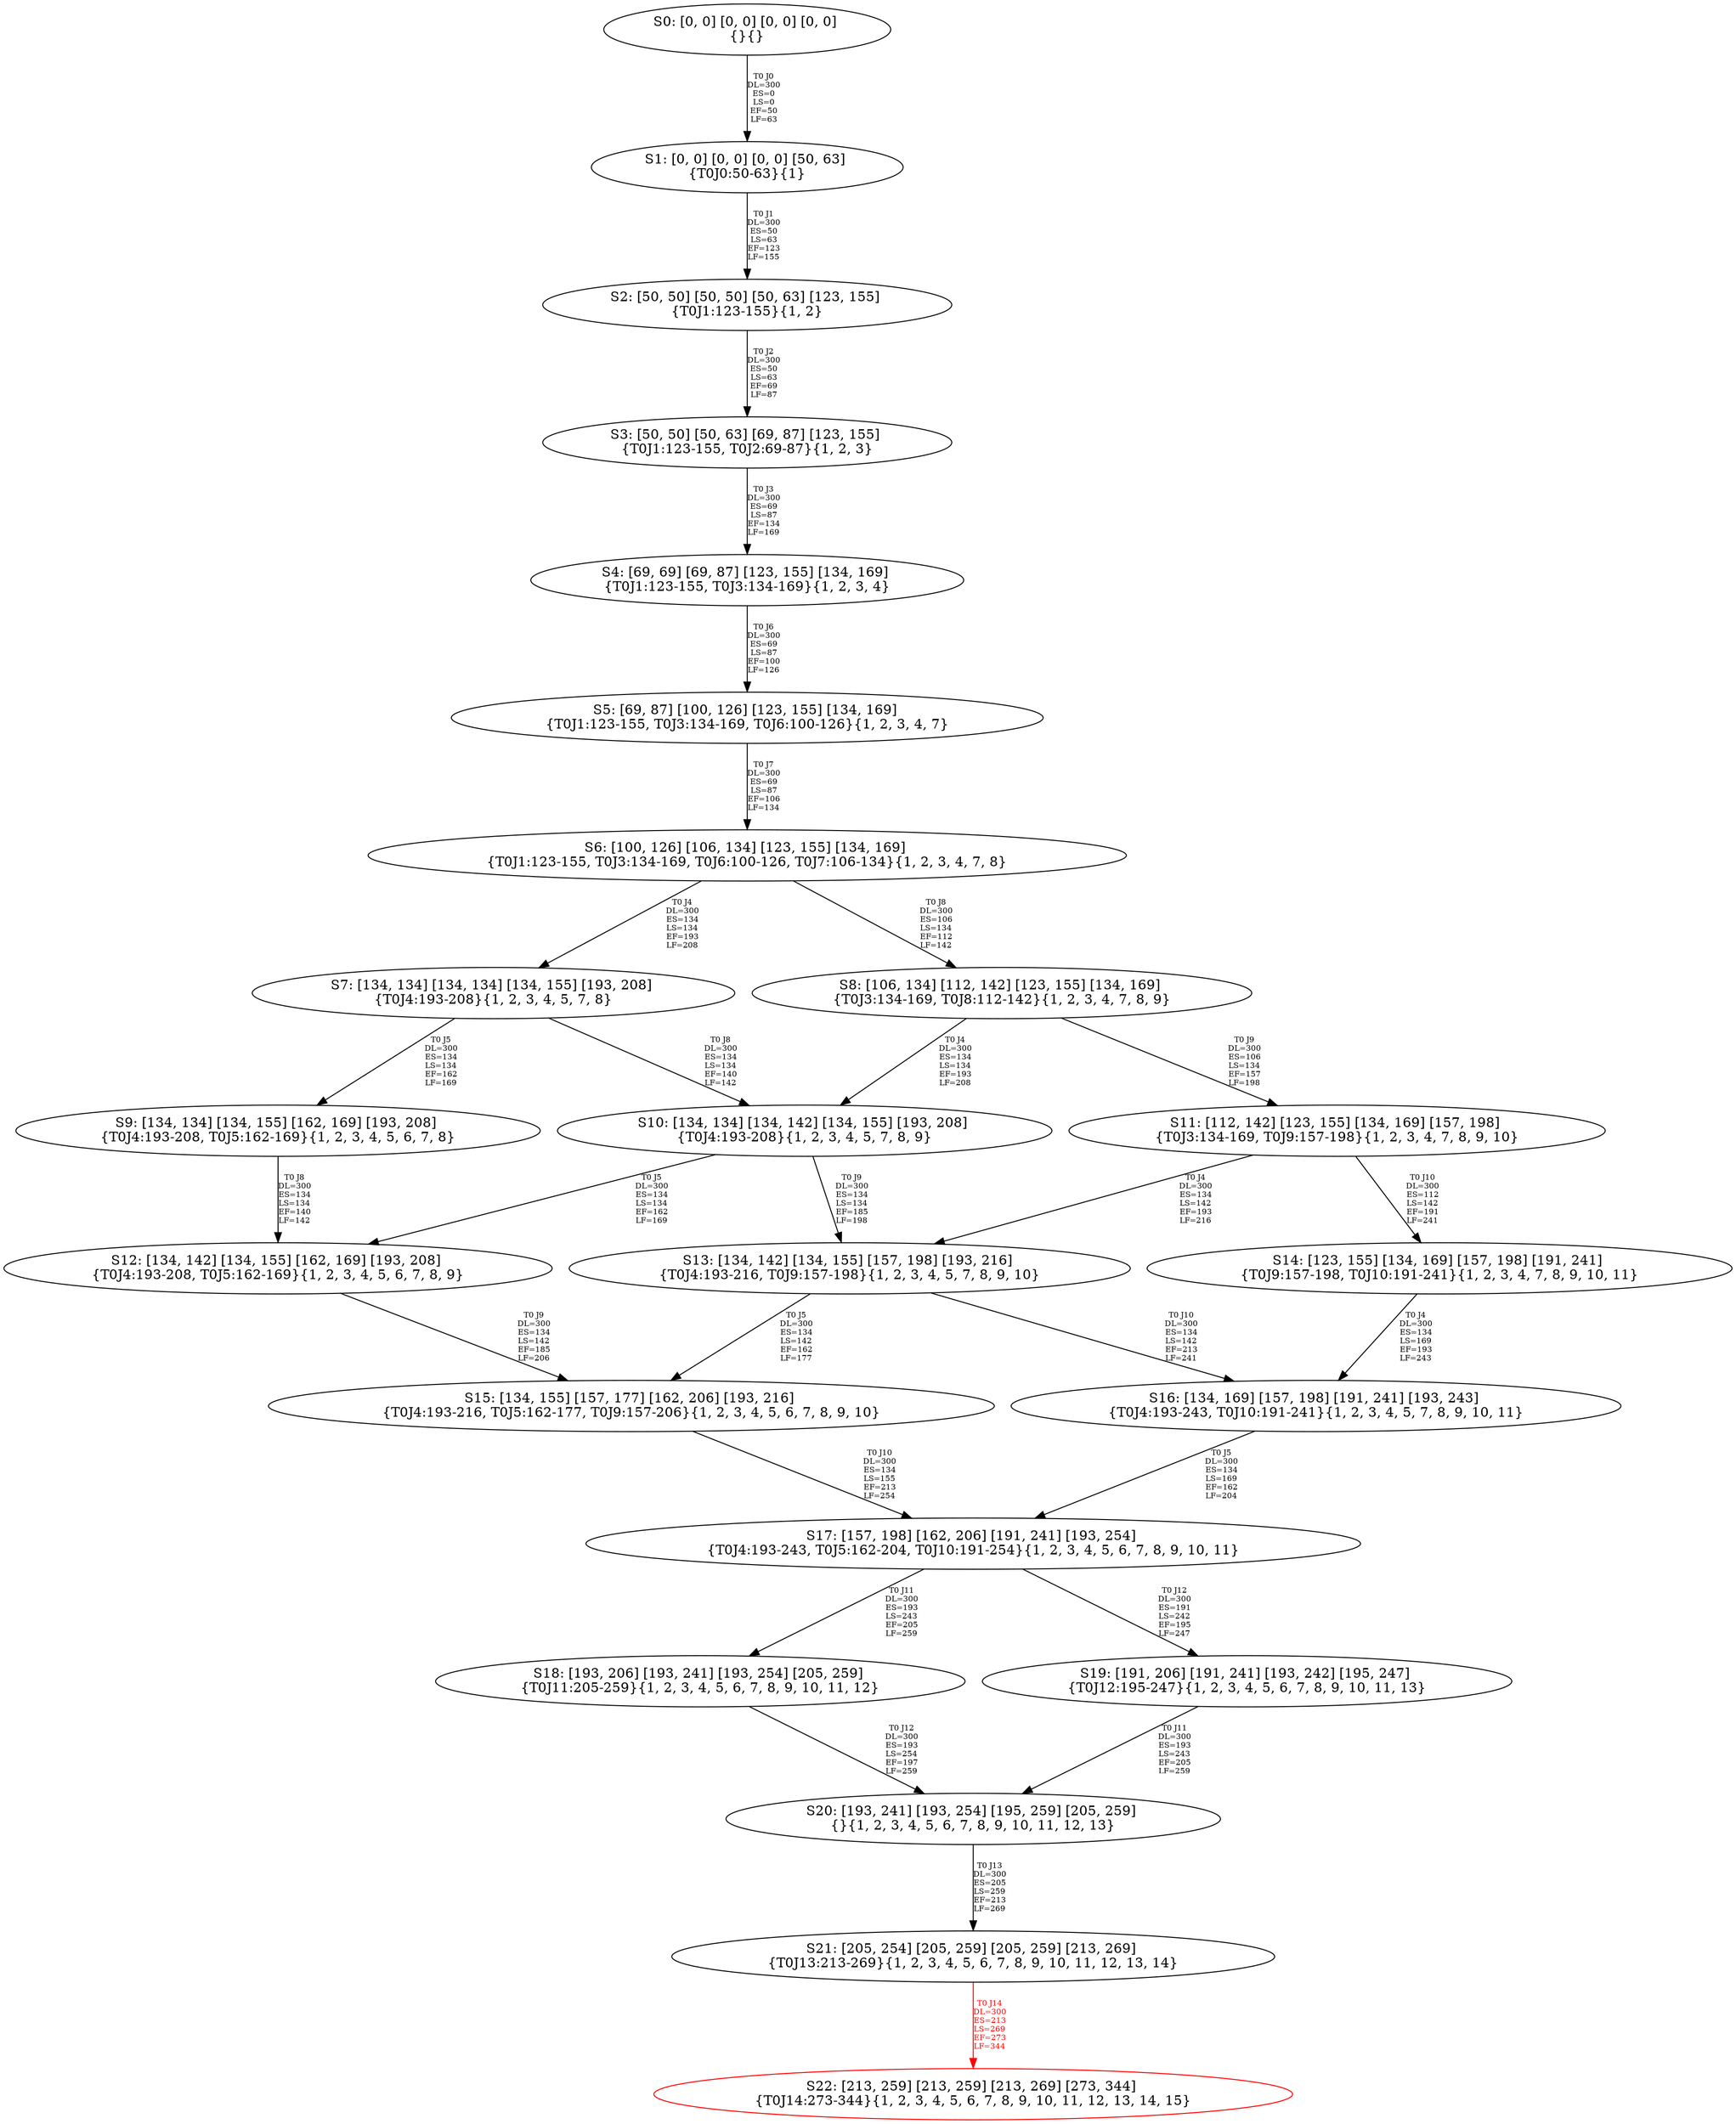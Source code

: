 digraph {
	S0[label="S0: [0, 0] [0, 0] [0, 0] [0, 0] \n{}{}"];
	S1[label="S1: [0, 0] [0, 0] [0, 0] [50, 63] \n{T0J0:50-63}{1}"];
	S2[label="S2: [50, 50] [50, 50] [50, 63] [123, 155] \n{T0J1:123-155}{1, 2}"];
	S3[label="S3: [50, 50] [50, 63] [69, 87] [123, 155] \n{T0J1:123-155, T0J2:69-87}{1, 2, 3}"];
	S4[label="S4: [69, 69] [69, 87] [123, 155] [134, 169] \n{T0J1:123-155, T0J3:134-169}{1, 2, 3, 4}"];
	S5[label="S5: [69, 87] [100, 126] [123, 155] [134, 169] \n{T0J1:123-155, T0J3:134-169, T0J6:100-126}{1, 2, 3, 4, 7}"];
	S6[label="S6: [100, 126] [106, 134] [123, 155] [134, 169] \n{T0J1:123-155, T0J3:134-169, T0J6:100-126, T0J7:106-134}{1, 2, 3, 4, 7, 8}"];
	S7[label="S7: [134, 134] [134, 134] [134, 155] [193, 208] \n{T0J4:193-208}{1, 2, 3, 4, 5, 7, 8}"];
	S8[label="S8: [106, 134] [112, 142] [123, 155] [134, 169] \n{T0J3:134-169, T0J8:112-142}{1, 2, 3, 4, 7, 8, 9}"];
	S9[label="S9: [134, 134] [134, 155] [162, 169] [193, 208] \n{T0J4:193-208, T0J5:162-169}{1, 2, 3, 4, 5, 6, 7, 8}"];
	S10[label="S10: [134, 134] [134, 142] [134, 155] [193, 208] \n{T0J4:193-208}{1, 2, 3, 4, 5, 7, 8, 9}"];
	S11[label="S11: [112, 142] [123, 155] [134, 169] [157, 198] \n{T0J3:134-169, T0J9:157-198}{1, 2, 3, 4, 7, 8, 9, 10}"];
	S12[label="S12: [134, 142] [134, 155] [162, 169] [193, 208] \n{T0J4:193-208, T0J5:162-169}{1, 2, 3, 4, 5, 6, 7, 8, 9}"];
	S13[label="S13: [134, 142] [134, 155] [157, 198] [193, 216] \n{T0J4:193-216, T0J9:157-198}{1, 2, 3, 4, 5, 7, 8, 9, 10}"];
	S14[label="S14: [123, 155] [134, 169] [157, 198] [191, 241] \n{T0J9:157-198, T0J10:191-241}{1, 2, 3, 4, 7, 8, 9, 10, 11}"];
	S15[label="S15: [134, 155] [157, 177] [162, 206] [193, 216] \n{T0J4:193-216, T0J5:162-177, T0J9:157-206}{1, 2, 3, 4, 5, 6, 7, 8, 9, 10}"];
	S16[label="S16: [134, 169] [157, 198] [191, 241] [193, 243] \n{T0J4:193-243, T0J10:191-241}{1, 2, 3, 4, 5, 7, 8, 9, 10, 11}"];
	S17[label="S17: [157, 198] [162, 206] [191, 241] [193, 254] \n{T0J4:193-243, T0J5:162-204, T0J10:191-254}{1, 2, 3, 4, 5, 6, 7, 8, 9, 10, 11}"];
	S18[label="S18: [193, 206] [193, 241] [193, 254] [205, 259] \n{T0J11:205-259}{1, 2, 3, 4, 5, 6, 7, 8, 9, 10, 11, 12}"];
	S19[label="S19: [191, 206] [191, 241] [193, 242] [195, 247] \n{T0J12:195-247}{1, 2, 3, 4, 5, 6, 7, 8, 9, 10, 11, 13}"];
	S20[label="S20: [193, 241] [193, 254] [195, 259] [205, 259] \n{}{1, 2, 3, 4, 5, 6, 7, 8, 9, 10, 11, 12, 13}"];
	S21[label="S21: [205, 254] [205, 259] [205, 259] [213, 269] \n{T0J13:213-269}{1, 2, 3, 4, 5, 6, 7, 8, 9, 10, 11, 12, 13, 14}"];
	S22[label="S22: [213, 259] [213, 259] [213, 269] [273, 344] \n{T0J14:273-344}{1, 2, 3, 4, 5, 6, 7, 8, 9, 10, 11, 12, 13, 14, 15}"];
	S0 -> S1[label="T0 J0\nDL=300\nES=0\nLS=0\nEF=50\nLF=63",fontsize=8];
	S1 -> S2[label="T0 J1\nDL=300\nES=50\nLS=63\nEF=123\nLF=155",fontsize=8];
	S2 -> S3[label="T0 J2\nDL=300\nES=50\nLS=63\nEF=69\nLF=87",fontsize=8];
	S3 -> S4[label="T0 J3\nDL=300\nES=69\nLS=87\nEF=134\nLF=169",fontsize=8];
	S4 -> S5[label="T0 J6\nDL=300\nES=69\nLS=87\nEF=100\nLF=126",fontsize=8];
	S5 -> S6[label="T0 J7\nDL=300\nES=69\nLS=87\nEF=106\nLF=134",fontsize=8];
	S6 -> S7[label="T0 J4\nDL=300\nES=134\nLS=134\nEF=193\nLF=208",fontsize=8];
	S6 -> S8[label="T0 J8\nDL=300\nES=106\nLS=134\nEF=112\nLF=142",fontsize=8];
	S7 -> S9[label="T0 J5\nDL=300\nES=134\nLS=134\nEF=162\nLF=169",fontsize=8];
	S7 -> S10[label="T0 J8\nDL=300\nES=134\nLS=134\nEF=140\nLF=142",fontsize=8];
	S8 -> S10[label="T0 J4\nDL=300\nES=134\nLS=134\nEF=193\nLF=208",fontsize=8];
	S8 -> S11[label="T0 J9\nDL=300\nES=106\nLS=134\nEF=157\nLF=198",fontsize=8];
	S9 -> S12[label="T0 J8\nDL=300\nES=134\nLS=134\nEF=140\nLF=142",fontsize=8];
	S10 -> S12[label="T0 J5\nDL=300\nES=134\nLS=134\nEF=162\nLF=169",fontsize=8];
	S10 -> S13[label="T0 J9\nDL=300\nES=134\nLS=134\nEF=185\nLF=198",fontsize=8];
	S11 -> S13[label="T0 J4\nDL=300\nES=134\nLS=142\nEF=193\nLF=216",fontsize=8];
	S11 -> S14[label="T0 J10\nDL=300\nES=112\nLS=142\nEF=191\nLF=241",fontsize=8];
	S12 -> S15[label="T0 J9\nDL=300\nES=134\nLS=142\nEF=185\nLF=206",fontsize=8];
	S13 -> S15[label="T0 J5\nDL=300\nES=134\nLS=142\nEF=162\nLF=177",fontsize=8];
	S13 -> S16[label="T0 J10\nDL=300\nES=134\nLS=142\nEF=213\nLF=241",fontsize=8];
	S14 -> S16[label="T0 J4\nDL=300\nES=134\nLS=169\nEF=193\nLF=243",fontsize=8];
	S15 -> S17[label="T0 J10\nDL=300\nES=134\nLS=155\nEF=213\nLF=254",fontsize=8];
	S16 -> S17[label="T0 J5\nDL=300\nES=134\nLS=169\nEF=162\nLF=204",fontsize=8];
	S17 -> S18[label="T0 J11\nDL=300\nES=193\nLS=243\nEF=205\nLF=259",fontsize=8];
	S17 -> S19[label="T0 J12\nDL=300\nES=191\nLS=242\nEF=195\nLF=247",fontsize=8];
	S18 -> S20[label="T0 J12\nDL=300\nES=193\nLS=254\nEF=197\nLF=259",fontsize=8];
	S19 -> S20[label="T0 J11\nDL=300\nES=193\nLS=243\nEF=205\nLF=259",fontsize=8];
	S20 -> S21[label="T0 J13\nDL=300\nES=205\nLS=259\nEF=213\nLF=269",fontsize=8];
	S21 -> S22[label="T0 J14\nDL=300\nES=213\nLS=269\nEF=273\nLF=344",color=Red,fontcolor=Red,fontsize=8];
S22[color=Red];
}

